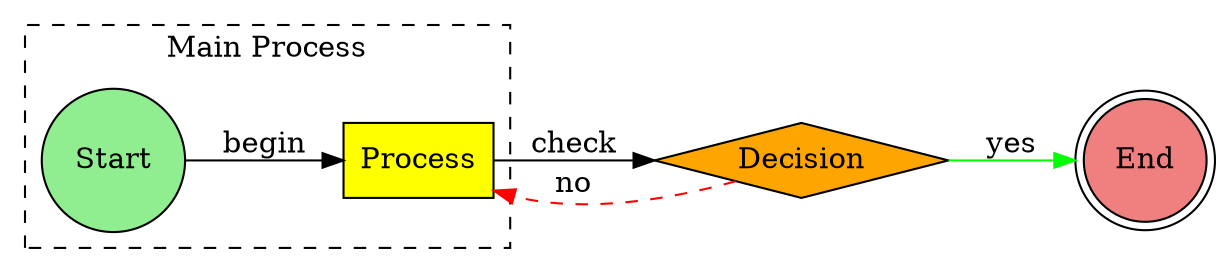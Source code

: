 // Test DOT graph
digraph example {
    rankdir=LR;
    node [shape=box, style=filled, fillcolor=lightblue];
    
    // Nodes
    A [label="Start", shape=circle, fillcolor=lightgreen];
    B [label="Process", fillcolor=yellow];
    C [label="Decision", shape=diamond, fillcolor=orange];
    D [label="End", shape=doublecircle, fillcolor=lightcoral];
    
    // Edges
    A -> B [label="begin"];
    B -> C [label="check"];
    C -> D [label="yes", color=green];
    C -> B [label="no", color=red, style=dashed];
    
    // Subgraph
    subgraph cluster_main {
        label="Main Process";
        style=dashed;
        A; B;
    }
}
